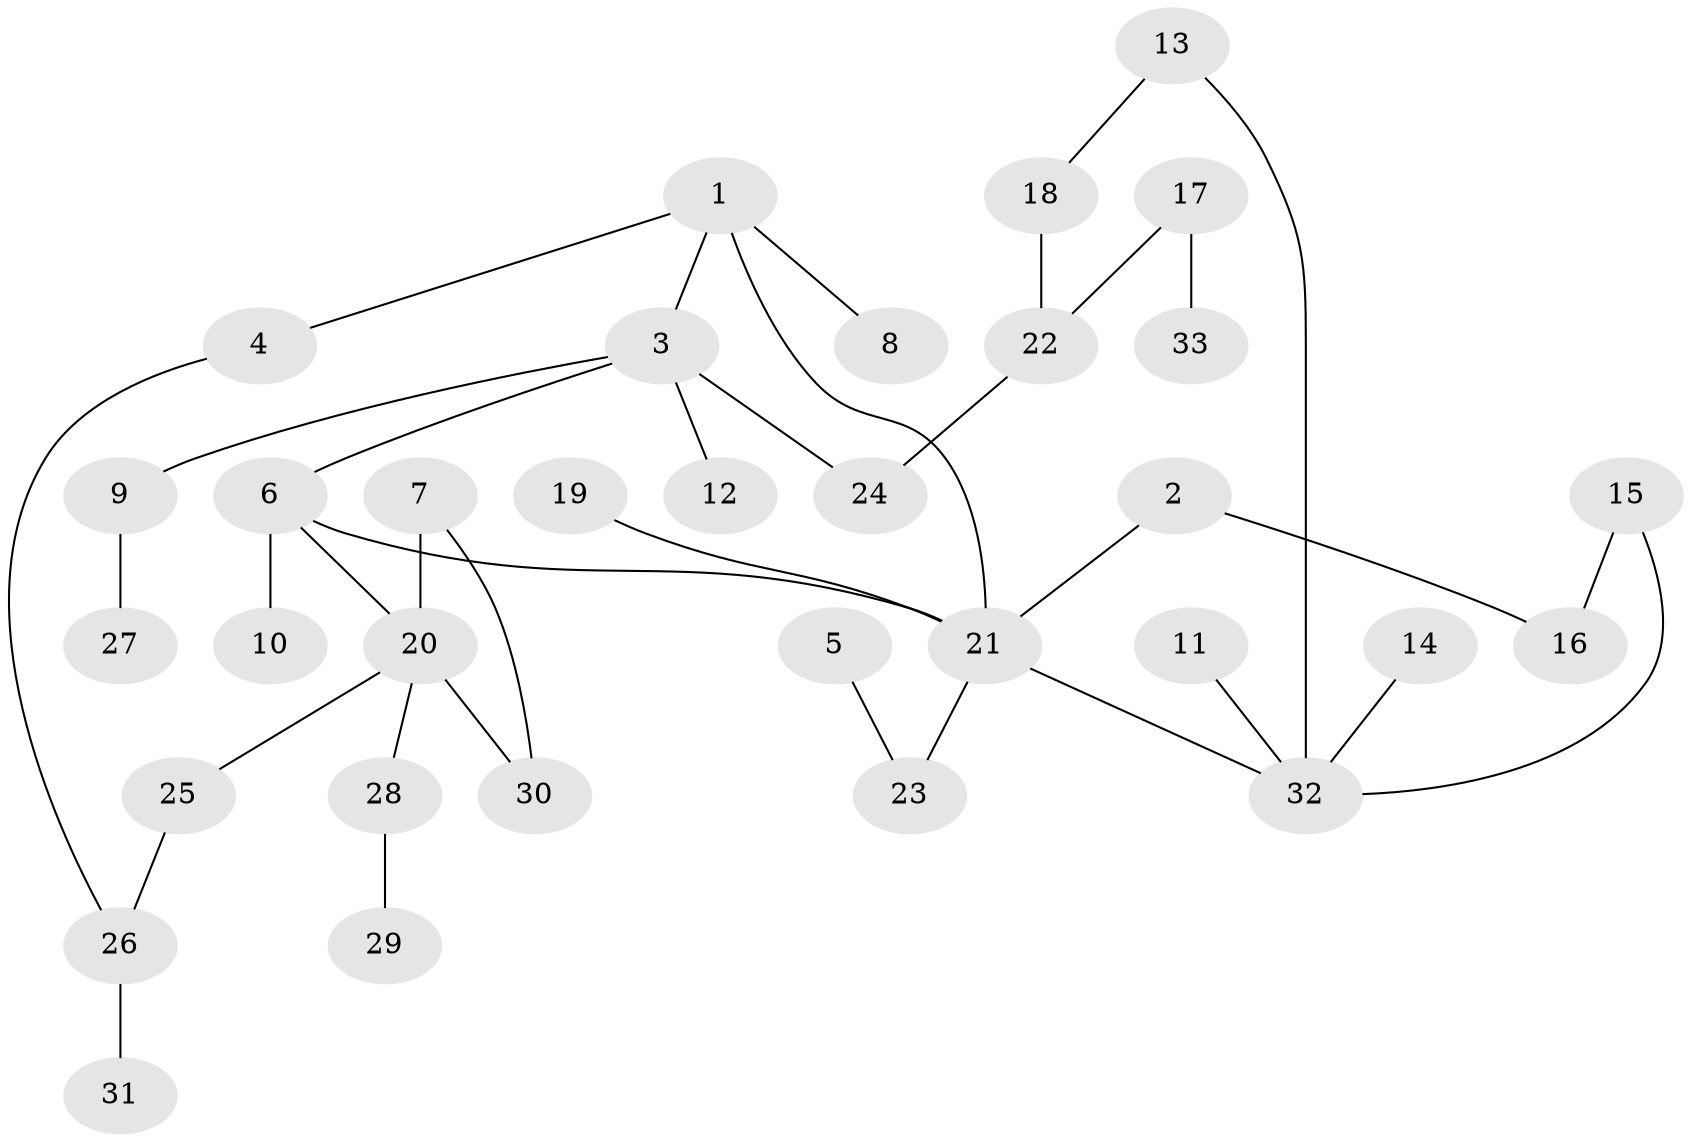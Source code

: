 // original degree distribution, {3: 0.2153846153846154, 7: 0.03076923076923077, 4: 0.046153846153846156, 2: 0.3230769230769231, 1: 0.36923076923076925, 6: 0.015384615384615385}
// Generated by graph-tools (version 1.1) at 2025/49/03/09/25 03:49:26]
// undirected, 33 vertices, 37 edges
graph export_dot {
graph [start="1"]
  node [color=gray90,style=filled];
  1;
  2;
  3;
  4;
  5;
  6;
  7;
  8;
  9;
  10;
  11;
  12;
  13;
  14;
  15;
  16;
  17;
  18;
  19;
  20;
  21;
  22;
  23;
  24;
  25;
  26;
  27;
  28;
  29;
  30;
  31;
  32;
  33;
  1 -- 3 [weight=1.0];
  1 -- 4 [weight=1.0];
  1 -- 8 [weight=1.0];
  1 -- 21 [weight=1.0];
  2 -- 16 [weight=1.0];
  2 -- 21 [weight=1.0];
  3 -- 6 [weight=1.0];
  3 -- 9 [weight=1.0];
  3 -- 12 [weight=1.0];
  3 -- 24 [weight=1.0];
  4 -- 26 [weight=1.0];
  5 -- 23 [weight=1.0];
  6 -- 10 [weight=1.0];
  6 -- 20 [weight=1.0];
  6 -- 21 [weight=1.0];
  7 -- 20 [weight=1.0];
  7 -- 30 [weight=1.0];
  9 -- 27 [weight=1.0];
  11 -- 32 [weight=1.0];
  13 -- 18 [weight=1.0];
  13 -- 32 [weight=1.0];
  14 -- 32 [weight=1.0];
  15 -- 16 [weight=1.0];
  15 -- 32 [weight=1.0];
  17 -- 22 [weight=1.0];
  17 -- 33 [weight=1.0];
  18 -- 22 [weight=1.0];
  19 -- 21 [weight=1.0];
  20 -- 25 [weight=1.0];
  20 -- 28 [weight=1.0];
  20 -- 30 [weight=1.0];
  21 -- 23 [weight=1.0];
  21 -- 32 [weight=1.0];
  22 -- 24 [weight=1.0];
  25 -- 26 [weight=1.0];
  26 -- 31 [weight=1.0];
  28 -- 29 [weight=1.0];
}
